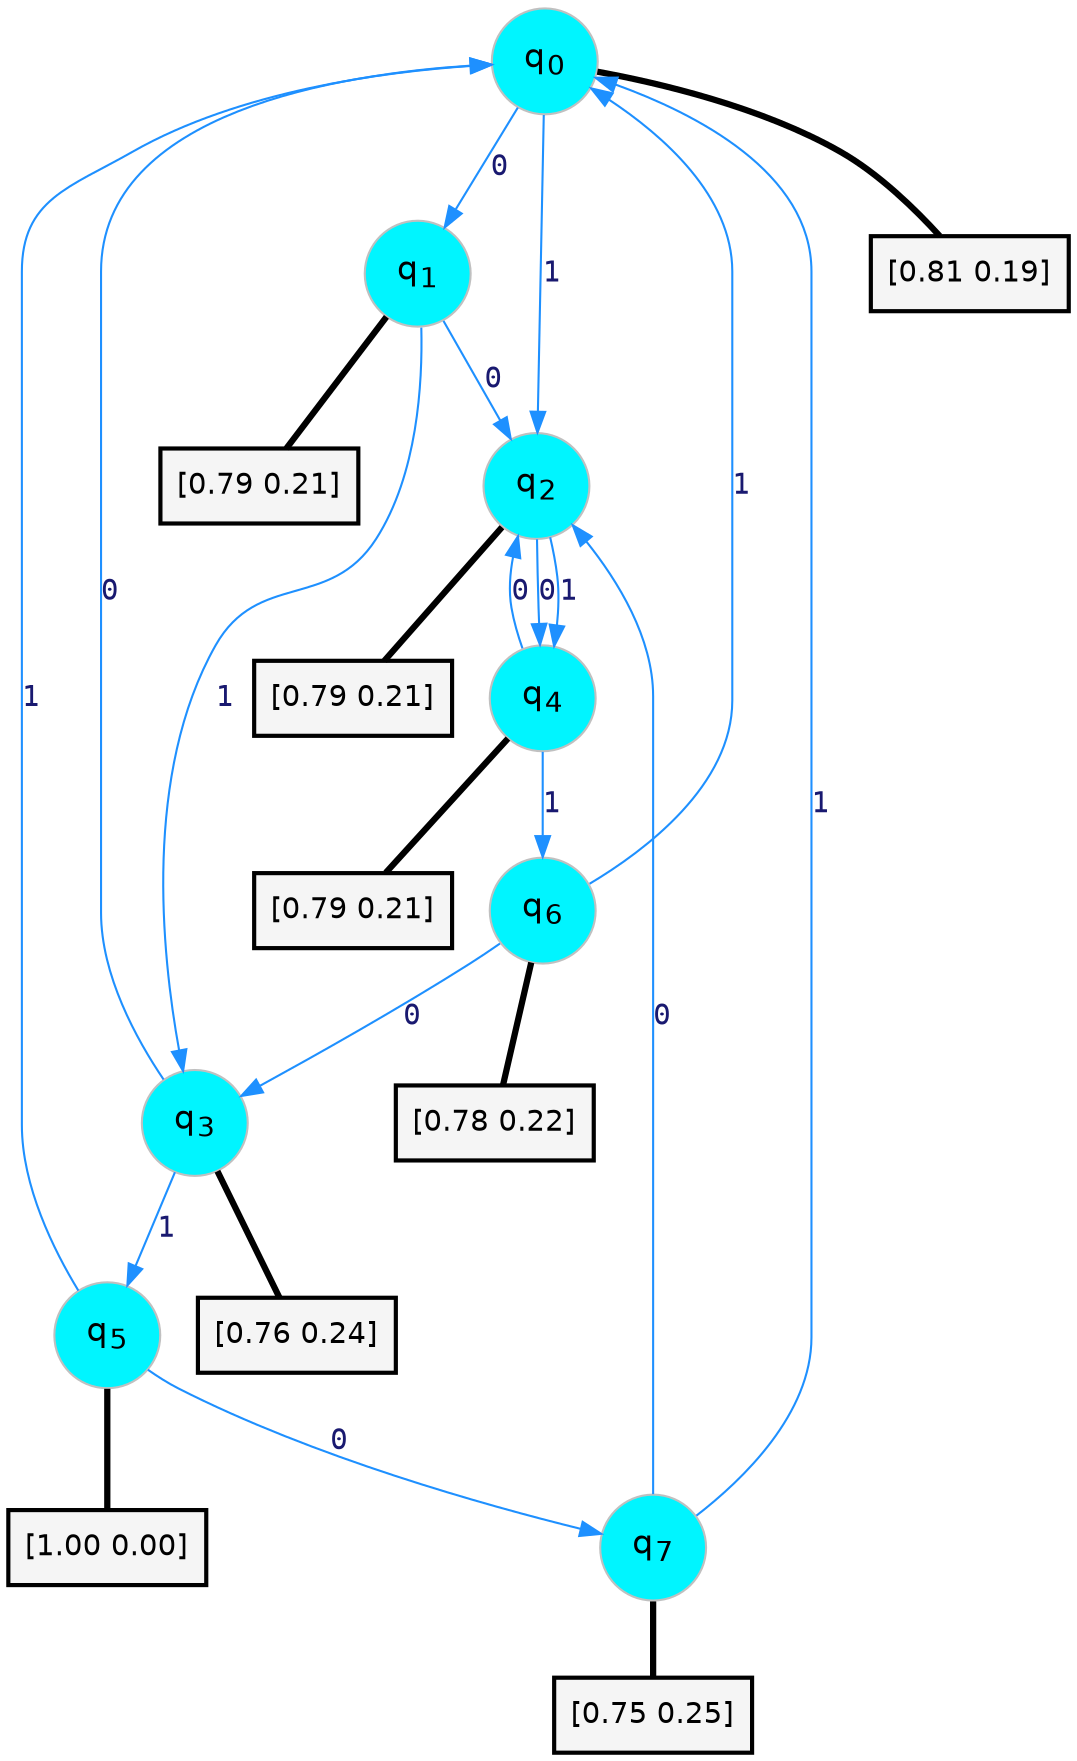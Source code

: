 digraph G {
graph [
bgcolor=transparent, dpi=300, rankdir=TD, size="40,25"];
node [
color=gray, fillcolor=turquoise1, fontcolor=black, fontname=Helvetica, fontsize=16, fontweight=bold, shape=circle, style=filled];
edge [
arrowsize=1, color=dodgerblue1, fontcolor=midnightblue, fontname=courier, fontweight=bold, penwidth=1, style=solid, weight=20];
0[label=<q<SUB>0</SUB>>];
1[label=<q<SUB>1</SUB>>];
2[label=<q<SUB>2</SUB>>];
3[label=<q<SUB>3</SUB>>];
4[label=<q<SUB>4</SUB>>];
5[label=<q<SUB>5</SUB>>];
6[label=<q<SUB>6</SUB>>];
7[label=<q<SUB>7</SUB>>];
8[label="[0.81 0.19]", shape=box,fontcolor=black, fontname=Helvetica, fontsize=14, penwidth=2, fillcolor=whitesmoke,color=black];
9[label="[0.79 0.21]", shape=box,fontcolor=black, fontname=Helvetica, fontsize=14, penwidth=2, fillcolor=whitesmoke,color=black];
10[label="[0.79 0.21]", shape=box,fontcolor=black, fontname=Helvetica, fontsize=14, penwidth=2, fillcolor=whitesmoke,color=black];
11[label="[0.76 0.24]", shape=box,fontcolor=black, fontname=Helvetica, fontsize=14, penwidth=2, fillcolor=whitesmoke,color=black];
12[label="[0.79 0.21]", shape=box,fontcolor=black, fontname=Helvetica, fontsize=14, penwidth=2, fillcolor=whitesmoke,color=black];
13[label="[1.00 0.00]", shape=box,fontcolor=black, fontname=Helvetica, fontsize=14, penwidth=2, fillcolor=whitesmoke,color=black];
14[label="[0.78 0.22]", shape=box,fontcolor=black, fontname=Helvetica, fontsize=14, penwidth=2, fillcolor=whitesmoke,color=black];
15[label="[0.75 0.25]", shape=box,fontcolor=black, fontname=Helvetica, fontsize=14, penwidth=2, fillcolor=whitesmoke,color=black];
0->1 [label=0];
0->2 [label=1];
0->8 [arrowhead=none, penwidth=3,color=black];
1->2 [label=0];
1->3 [label=1];
1->9 [arrowhead=none, penwidth=3,color=black];
2->4 [label=0];
2->4 [label=1];
2->10 [arrowhead=none, penwidth=3,color=black];
3->0 [label=0];
3->5 [label=1];
3->11 [arrowhead=none, penwidth=3,color=black];
4->2 [label=0];
4->6 [label=1];
4->12 [arrowhead=none, penwidth=3,color=black];
5->7 [label=0];
5->0 [label=1];
5->13 [arrowhead=none, penwidth=3,color=black];
6->3 [label=0];
6->0 [label=1];
6->14 [arrowhead=none, penwidth=3,color=black];
7->2 [label=0];
7->0 [label=1];
7->15 [arrowhead=none, penwidth=3,color=black];
}
